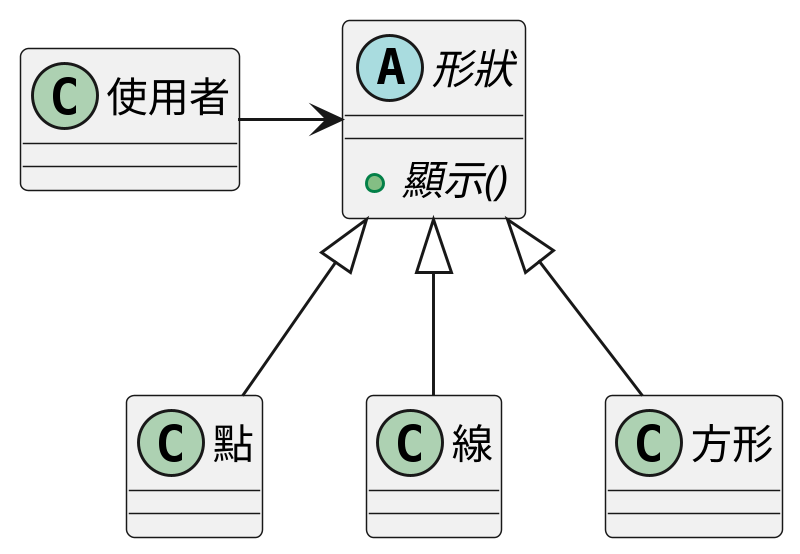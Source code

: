 @startuml

scale 800*800

skinparam defaultFontName "Noto Sans Mono CJK TC Regular"

class 使用者 {    
}

abstract class 形狀 {
    {abstract} + 顯示()
}

class 點 {
}

class 線 {
}

class 方形 {
}

形狀 <|-- 點
形狀 <|-- 線
形狀 <|-- 方形
使用者 -right-> 形狀

@enduml